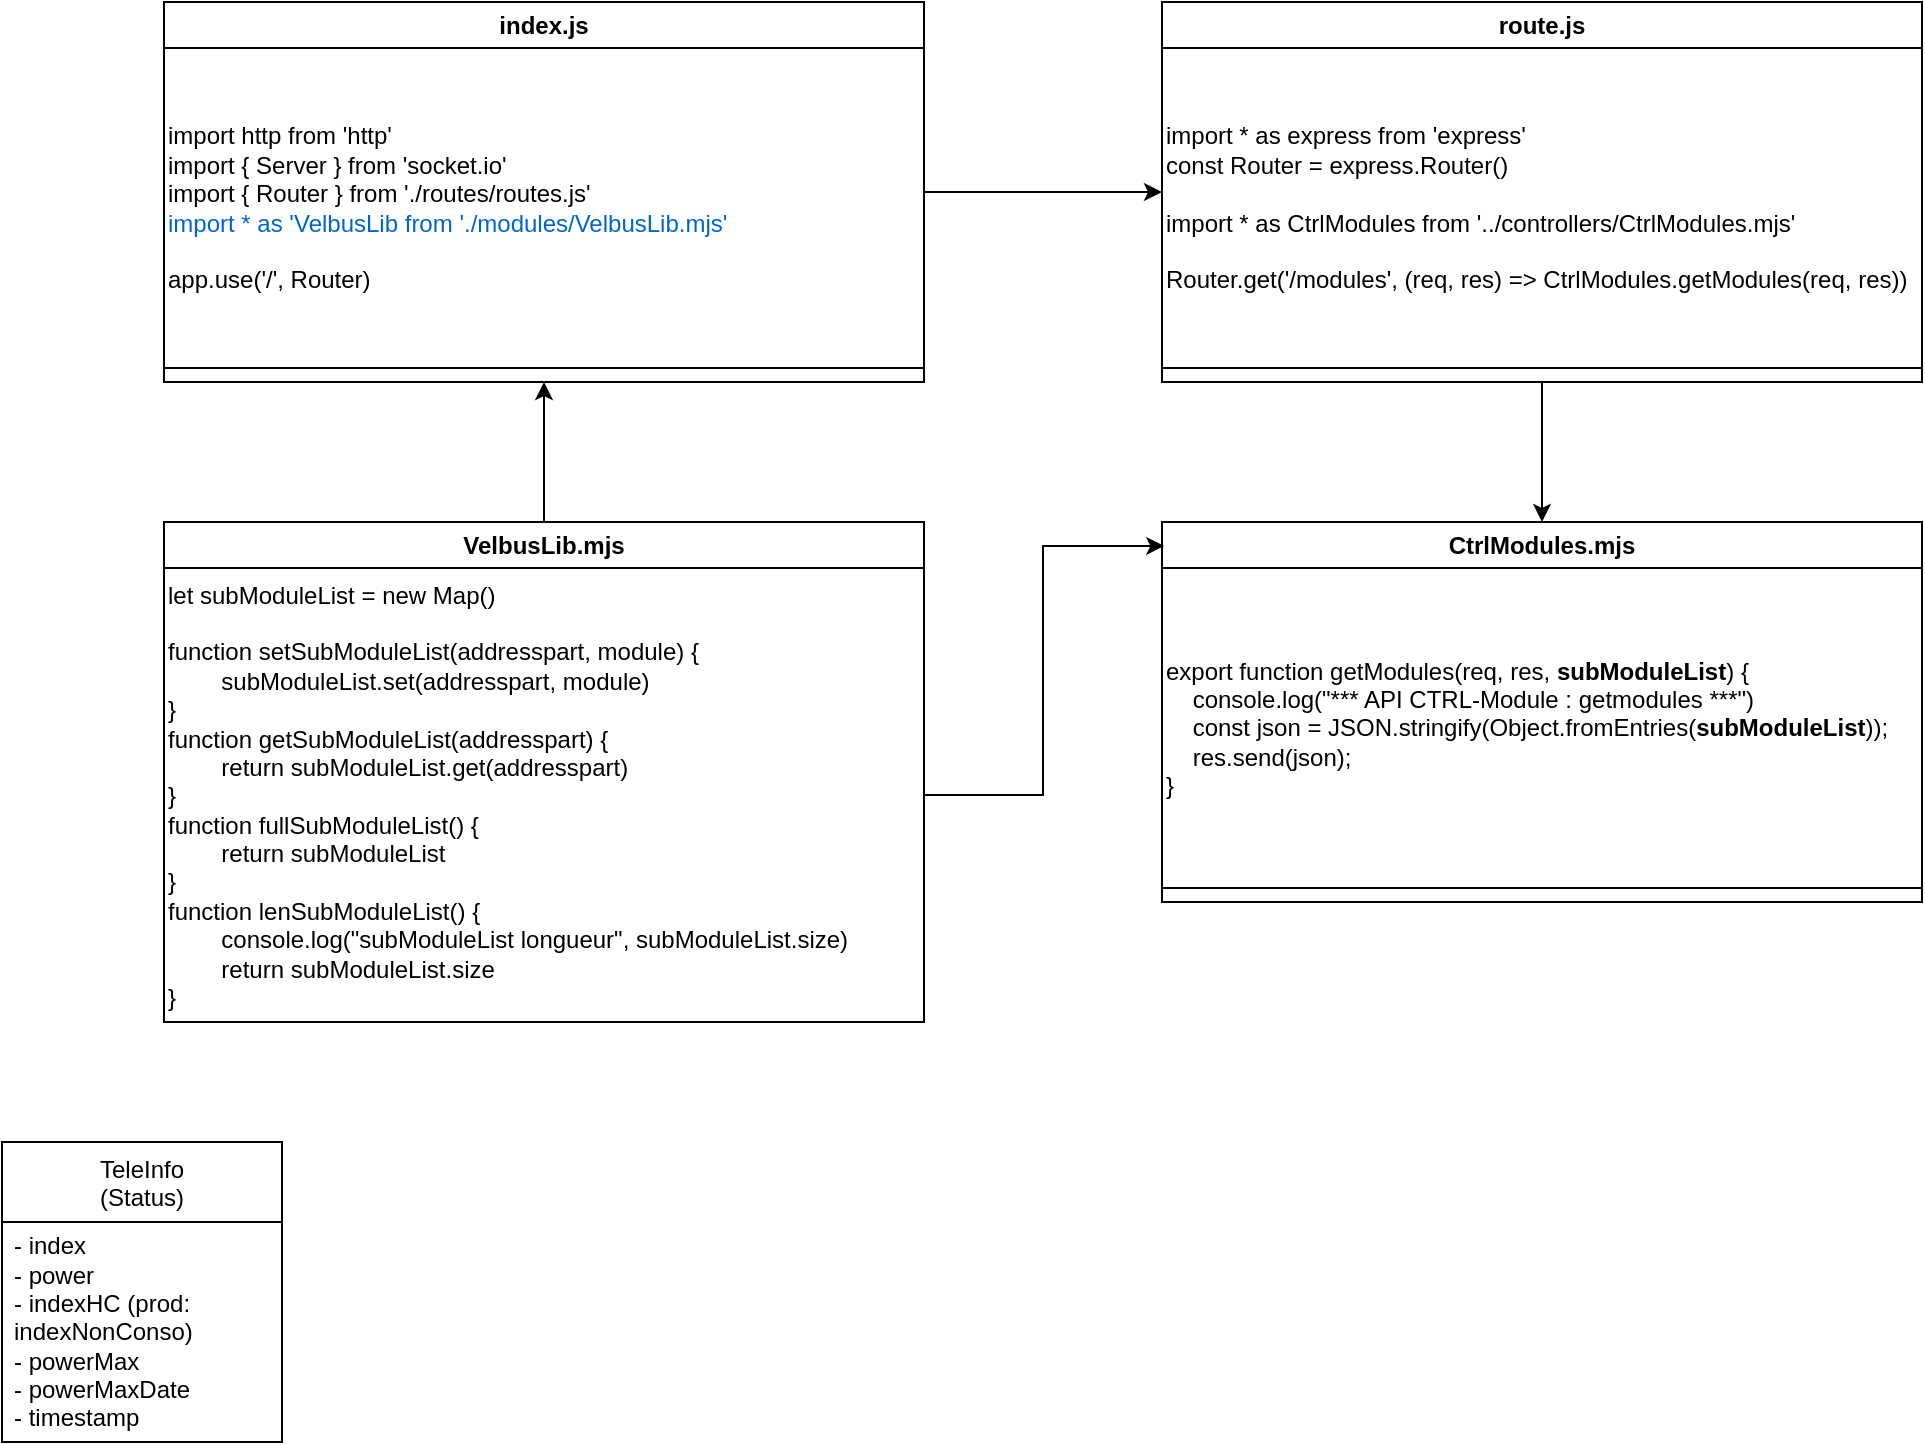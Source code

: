<mxfile version="24.7.5">
  <diagram name="Page-1" id="VNUi4kRXGUo8amX7K60P">
    <mxGraphModel dx="1114" dy="814" grid="1" gridSize="10" guides="1" tooltips="1" connect="1" arrows="1" fold="1" page="1" pageScale="1" pageWidth="1654" pageHeight="1169" math="0" shadow="0">
      <root>
        <mxCell id="0" />
        <mxCell id="1" parent="0" />
        <mxCell id="yvmYC0Iy8trzrEOFVXSy-5" style="edgeStyle=orthogonalEdgeStyle;rounded=0;orthogonalLoop=1;jettySize=auto;html=1;entryX=0;entryY=0.5;entryDx=0;entryDy=0;" edge="1" parent="1" source="yvmYC0Iy8trzrEOFVXSy-2" target="yvmYC0Iy8trzrEOFVXSy-3">
          <mxGeometry relative="1" as="geometry" />
        </mxCell>
        <mxCell id="yvmYC0Iy8trzrEOFVXSy-2" value="index.js" style="swimlane;whiteSpace=wrap;html=1;" vertex="1" parent="1">
          <mxGeometry x="231" y="20" width="380" height="190" as="geometry" />
        </mxCell>
        <mxCell id="2L9Sccwpif2Qkfgf2nkq-1" value="&lt;div&gt;import http from &#39;http&#39;&lt;/div&gt;&lt;div&gt;import { Server } from &#39;socket.io&#39;&lt;/div&gt;&lt;div&gt;import { Router } from &#39;./routes/routes.js&#39;&lt;/div&gt;&lt;div&gt;&lt;font color=&quot;#0066cc&quot;&gt;import * as &#39;VelbusLib from &#39;./modules/VelbusLib.mjs&#39;&lt;/font&gt;&lt;/div&gt;&lt;div&gt;&lt;br&gt;&lt;/div&gt;&lt;div&gt;&lt;span style=&quot;background-color: initial;&quot;&gt;app.use(&#39;/&#39;, Router)&lt;/span&gt;&lt;br&gt;&lt;/div&gt;" style="rounded=0;whiteSpace=wrap;html=1;align=left;" parent="yvmYC0Iy8trzrEOFVXSy-2" vertex="1">
          <mxGeometry y="23" width="380" height="160" as="geometry" />
        </mxCell>
        <mxCell id="yvmYC0Iy8trzrEOFVXSy-8" style="edgeStyle=orthogonalEdgeStyle;rounded=0;orthogonalLoop=1;jettySize=auto;html=1;entryX=0.5;entryY=0;entryDx=0;entryDy=0;" edge="1" parent="1" source="yvmYC0Iy8trzrEOFVXSy-3" target="yvmYC0Iy8trzrEOFVXSy-6">
          <mxGeometry relative="1" as="geometry" />
        </mxCell>
        <mxCell id="yvmYC0Iy8trzrEOFVXSy-3" value="route.js" style="swimlane;whiteSpace=wrap;html=1;" vertex="1" parent="1">
          <mxGeometry x="730" y="20" width="380" height="190" as="geometry" />
        </mxCell>
        <mxCell id="yvmYC0Iy8trzrEOFVXSy-4" value="&lt;div&gt;&lt;div&gt;import * as express from &#39;express&#39;&lt;/div&gt;&lt;div&gt;const Router = express.Router()&lt;/div&gt;&lt;div&gt;&lt;br&gt;&lt;/div&gt;&lt;div&gt;import * as CtrlModules from &#39;../controllers/CtrlModules.mjs&#39;&lt;/div&gt;&lt;div&gt;&lt;br&gt;&lt;/div&gt;&lt;div&gt;Router.get(&#39;/modules&#39;, (req, res) =&amp;gt; CtrlModules.getModules(req, res))&lt;/div&gt;&lt;/div&gt;" style="rounded=0;whiteSpace=wrap;html=1;align=left;" vertex="1" parent="yvmYC0Iy8trzrEOFVXSy-3">
          <mxGeometry y="23" width="380" height="160" as="geometry" />
        </mxCell>
        <mxCell id="yvmYC0Iy8trzrEOFVXSy-6" value="CtrlModules.mjs" style="swimlane;whiteSpace=wrap;html=1;" vertex="1" parent="1">
          <mxGeometry x="730" y="280" width="380" height="190" as="geometry" />
        </mxCell>
        <mxCell id="yvmYC0Iy8trzrEOFVXSy-7" value="&lt;div&gt;&lt;div&gt;export function getModules(req, res,&amp;nbsp;&lt;b&gt;subModuleList&lt;/b&gt;) {&lt;/div&gt;&lt;div&gt;&amp;nbsp; &amp;nbsp; console.log(&quot;*** API CTRL-Module : getmodules ***&quot;)&lt;/div&gt;&lt;div&gt;&amp;nbsp; &amp;nbsp; const json = JSON.stringify(Object.fromEntries(&lt;b&gt;subModuleList&lt;/b&gt;));&lt;/div&gt;&lt;div&gt;&amp;nbsp; &amp;nbsp; res.send(json);&lt;/div&gt;&lt;div&gt;}&lt;/div&gt;&lt;/div&gt;" style="rounded=0;whiteSpace=wrap;html=1;align=left;" vertex="1" parent="yvmYC0Iy8trzrEOFVXSy-6">
          <mxGeometry y="23" width="380" height="160" as="geometry" />
        </mxCell>
        <mxCell id="yvmYC0Iy8trzrEOFVXSy-12" style="edgeStyle=orthogonalEdgeStyle;rounded=0;orthogonalLoop=1;jettySize=auto;html=1;entryX=0.5;entryY=1;entryDx=0;entryDy=0;" edge="1" parent="1" source="yvmYC0Iy8trzrEOFVXSy-10" target="yvmYC0Iy8trzrEOFVXSy-2">
          <mxGeometry relative="1" as="geometry" />
        </mxCell>
        <mxCell id="yvmYC0Iy8trzrEOFVXSy-10" value="VelbusLib.mjs" style="swimlane;whiteSpace=wrap;html=1;" vertex="1" parent="1">
          <mxGeometry x="231" y="280" width="380" height="250" as="geometry" />
        </mxCell>
        <mxCell id="yvmYC0Iy8trzrEOFVXSy-11" value="&lt;div&gt;let subModuleList = new Map()&lt;/div&gt;&lt;div&gt;&lt;br&gt;&lt;/div&gt;&lt;div&gt;&lt;div&gt;function setSubModuleList(addresspart, module) {&lt;/div&gt;&lt;div&gt;&lt;span style=&quot;white-space: normal;&quot;&gt;&lt;span style=&quot;white-space:pre&quot;&gt;&#x9;&lt;/span&gt;subModuleList.set(addresspart, module)&lt;/span&gt;&lt;/div&gt;&lt;div&gt;}&lt;/div&gt;&lt;div&gt;function getSubModuleList(addresspart) {&lt;/div&gt;&lt;div&gt;&lt;span style=&quot;white-space: normal;&quot;&gt;&lt;span style=&quot;white-space:pre&quot;&gt;&#x9;&lt;/span&gt;return subModuleList.get(addresspart)&lt;/span&gt;&lt;/div&gt;&lt;div&gt;}&lt;/div&gt;&lt;div&gt;function fullSubModuleList() {&lt;/div&gt;&lt;div&gt;&lt;span style=&quot;white-space: normal;&quot;&gt;&lt;span style=&quot;white-space:pre&quot;&gt;&#x9;&lt;/span&gt;return subModuleList&lt;/span&gt;&lt;/div&gt;&lt;div&gt;}&lt;/div&gt;&lt;div&gt;function lenSubModuleList() {&lt;/div&gt;&lt;div&gt;&lt;span style=&quot;white-space: normal;&quot;&gt;&lt;span style=&quot;white-space:pre&quot;&gt;&#x9;&lt;/span&gt;console.log(&quot;subModuleList longueur&quot;, subModuleList.size)&lt;/span&gt;&lt;/div&gt;&lt;div&gt;&lt;span style=&quot;white-space: normal;&quot;&gt;&lt;span style=&quot;white-space:pre&quot;&gt;&#x9;&lt;/span&gt;return subModuleList.size&lt;/span&gt;&lt;/div&gt;&lt;div&gt;}&lt;/div&gt;&lt;/div&gt;" style="rounded=0;whiteSpace=wrap;html=1;align=left;" vertex="1" parent="yvmYC0Iy8trzrEOFVXSy-10">
          <mxGeometry y="23" width="380" height="227" as="geometry" />
        </mxCell>
        <mxCell id="yvmYC0Iy8trzrEOFVXSy-13" style="edgeStyle=orthogonalEdgeStyle;rounded=0;orthogonalLoop=1;jettySize=auto;html=1;entryX=0.003;entryY=0.063;entryDx=0;entryDy=0;entryPerimeter=0;" edge="1" parent="1" source="yvmYC0Iy8trzrEOFVXSy-11" target="yvmYC0Iy8trzrEOFVXSy-6">
          <mxGeometry relative="1" as="geometry" />
        </mxCell>
        <mxCell id="yvmYC0Iy8trzrEOFVXSy-15" value="TeleInfo&lt;div&gt;(Status)&lt;/div&gt;" style="swimlane;fontStyle=0;align=center;verticalAlign=top;childLayout=stackLayout;horizontal=1;startSize=40;horizontalStack=0;resizeParent=1;resizeParentMax=0;resizeLast=0;collapsible=0;marginBottom=0;html=1;whiteSpace=wrap;" vertex="1" parent="1">
          <mxGeometry x="150" y="590" width="140" height="150" as="geometry" />
        </mxCell>
        <mxCell id="yvmYC0Iy8trzrEOFVXSy-16" value="- index&lt;div&gt;- power&lt;/div&gt;&lt;div&gt;- indexHC (prod: indexNonConso)&lt;/div&gt;&lt;div&gt;- powerMax&lt;/div&gt;&lt;div&gt;- powerMaxDate&lt;/div&gt;&lt;div&gt;- timestamp&lt;/div&gt;" style="text;html=1;strokeColor=none;fillColor=none;align=left;verticalAlign=middle;spacingLeft=4;spacingRight=4;overflow=hidden;rotatable=0;points=[[0,0.5],[1,0.5]];portConstraint=eastwest;whiteSpace=wrap;" vertex="1" parent="yvmYC0Iy8trzrEOFVXSy-15">
          <mxGeometry y="40" width="140" height="110" as="geometry" />
        </mxCell>
      </root>
    </mxGraphModel>
  </diagram>
</mxfile>
